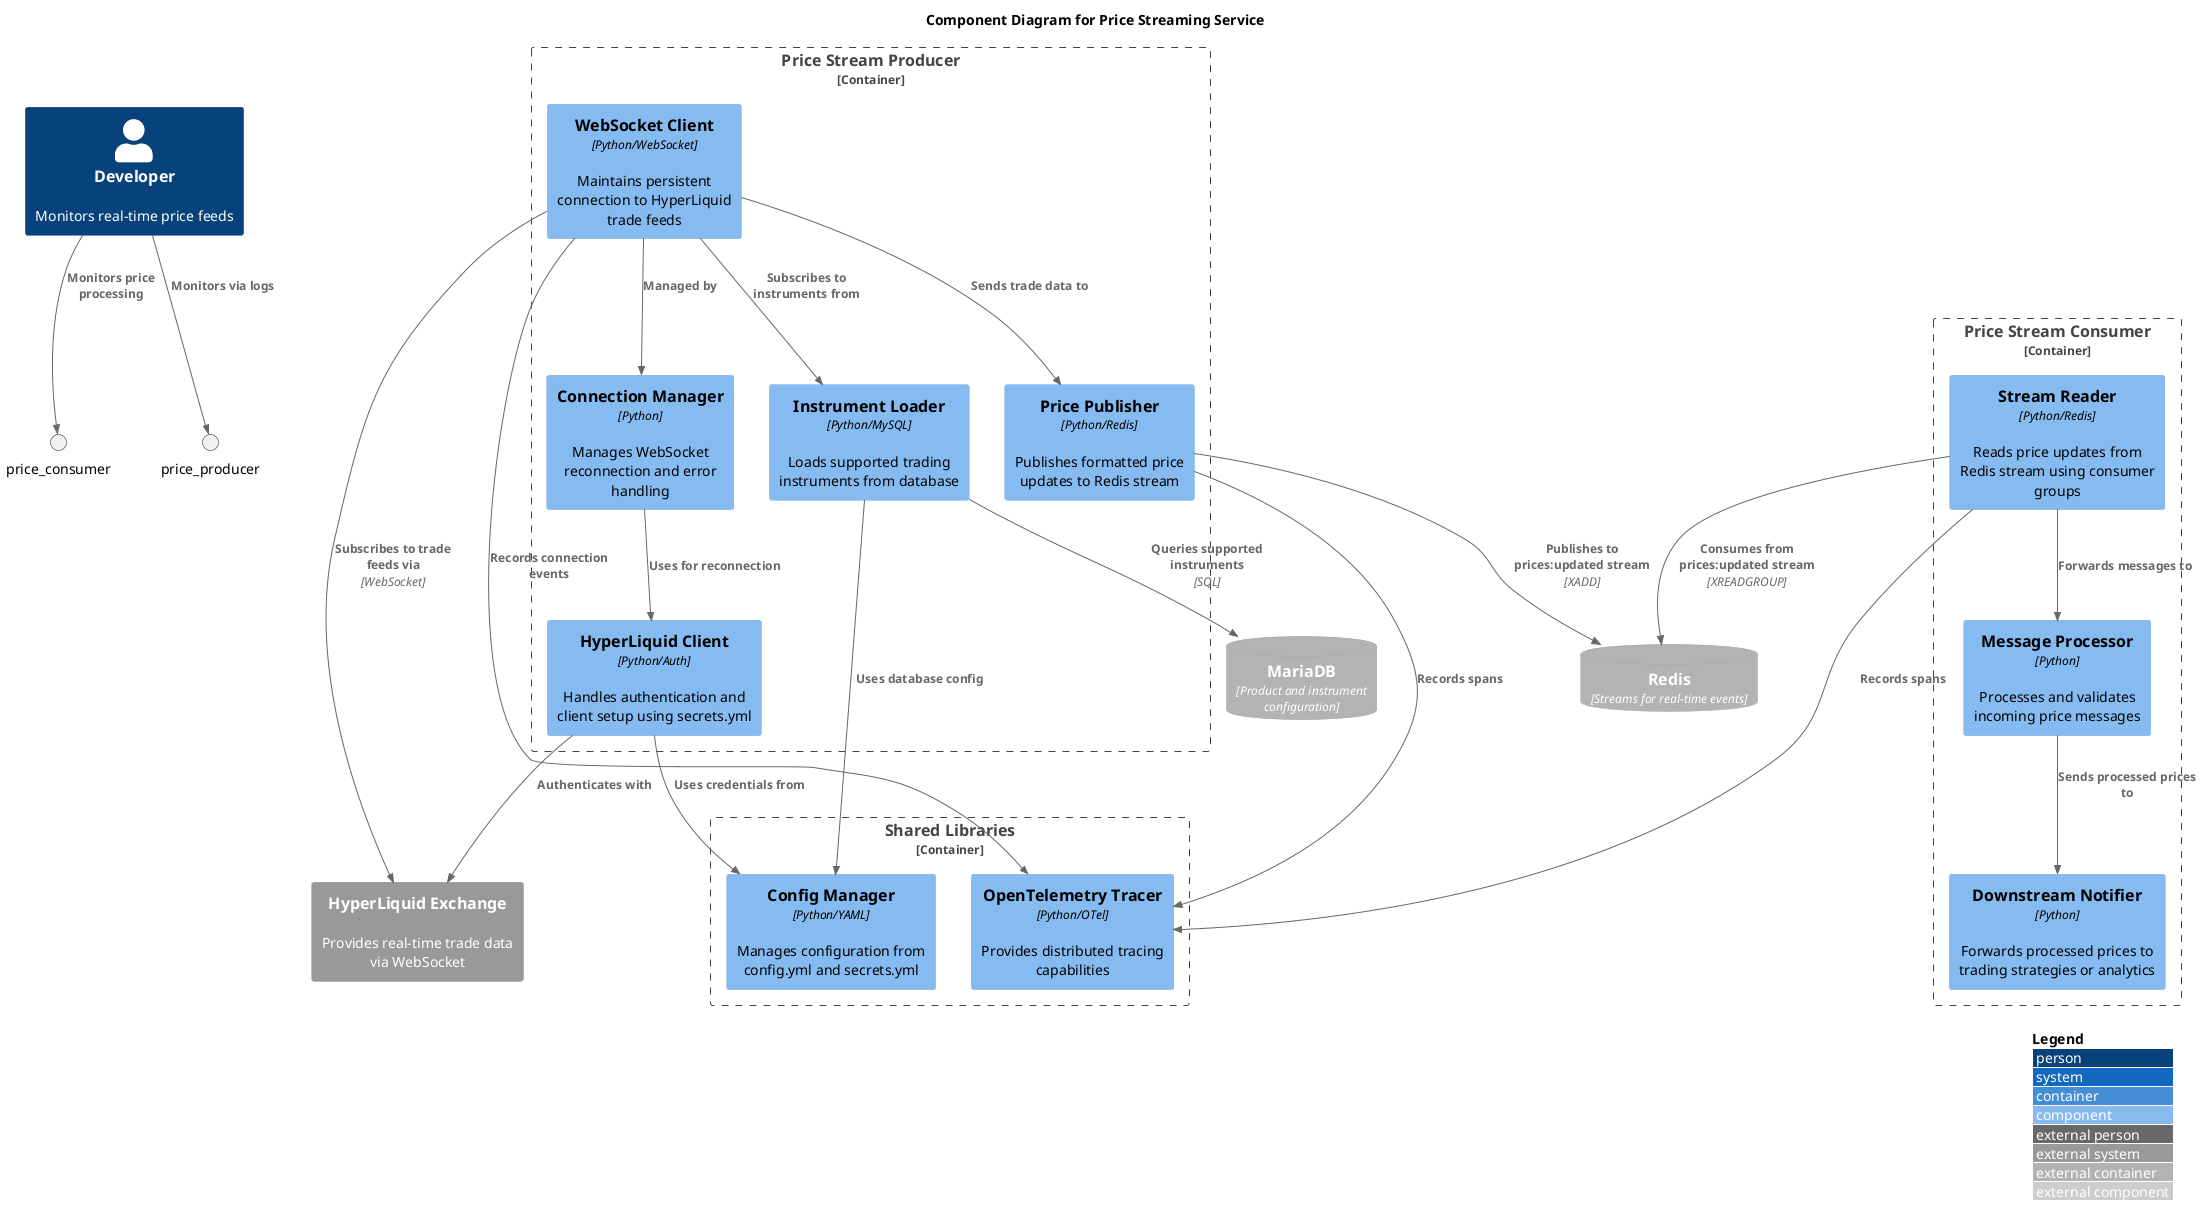 @startuml Price Streaming Service Components
!include <C4/C4_Component.puml>

LAYOUT_WITH_LEGEND()
LAYOUT_TOP_DOWN()

title Component Diagram for Price Streaming Service

Person(developer, "Developer", "Monitors real-time price feeds")
System_Ext(hyperliquid, "HyperLiquid Exchange", "Provides real-time trade data via WebSocket")
ContainerDb_Ext(redis, "Redis", "Streams for real-time events")
ContainerDb_Ext(mariadb, "MariaDB", "Product and instrument configuration")

Container_Boundary(price_stream_producer, "Price Stream Producer") {
    Component(websocket_client, "WebSocket Client", "Python/WebSocket", "Maintains persistent connection to HyperLiquid trade feeds")
    Component(price_publisher, "Price Publisher", "Python/Redis", "Publishes formatted price updates to Redis stream")
    Component(instrument_loader, "Instrument Loader", "Python/MySQL", "Loads supported trading instruments from database")
    Component(connection_manager, "Connection Manager", "Python", "Manages WebSocket reconnection and error handling")
    Component(hyperliquid_client, "HyperLiquid Client", "Python/Auth", "Handles authentication and client setup using secrets.yml")
}

Container_Boundary(price_stream_consumer, "Price Stream Consumer") {
    Component(stream_reader, "Stream Reader", "Python/Redis", "Reads price updates from Redis stream using consumer groups")
    Component(message_processor, "Message Processor", "Python", "Processes and validates incoming price messages")
    Component(downstream_notifier, "Downstream Notifier", "Python", "Forwards processed prices to trading strategies or analytics")
}

Container_Boundary(shared_libs, "Shared Libraries") {
    Component(config_manager, "Config Manager", "Python/YAML", "Manages configuration from config.yml and secrets.yml")
    Component(tracer, "OpenTelemetry Tracer", "Python/OTel", "Provides distributed tracing capabilities")
}

Rel(developer, price_producer, "Monitors via logs")
Rel(developer, price_consumer, "Monitors price processing")

Rel(hyperliquid_client, config_manager, "Uses credentials from")
Rel(hyperliquid_client, hyperliquid, "Authenticates with")
Rel(websocket_client, hyperliquid, "Subscribes to trade feeds via", "WebSocket")
Rel(websocket_client, connection_manager, "Managed by")
Rel(connection_manager, hyperliquid_client, "Uses for reconnection")

Rel(instrument_loader, mariadb, "Queries supported instruments", "SQL")
Rel(instrument_loader, config_manager, "Uses database config")
Rel(websocket_client, instrument_loader, "Subscribes to instruments from")

Rel(websocket_client, price_publisher, "Sends trade data to")
Rel(price_publisher, redis, "Publishes to prices:updated stream", "XADD")

Rel(stream_reader, redis, "Consumes from prices:updated stream", "XREADGROUP")
Rel(stream_reader, message_processor, "Forwards messages to")
Rel(message_processor, downstream_notifier, "Sends processed prices to")

Rel(price_publisher, tracer, "Records spans")
Rel(stream_reader, tracer, "Records spans")
Rel(websocket_client, tracer, "Records connection events")

@enduml